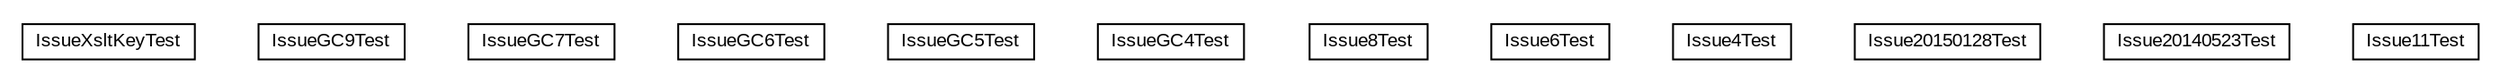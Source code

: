 #!/usr/local/bin/dot
#
# Class diagram 
# Generated by UMLGraph version 5.1 (http://www.umlgraph.org/)
#

digraph G {
	edge [fontname="arial",fontsize=10,labelfontname="arial",labelfontsize=10];
	node [fontname="arial",fontsize=10,shape=plaintext];
	nodesep=0.25;
	ranksep=0.5;
	// com.helger.schematron.supplemantery.IssueXsltKeyTest
	c228 [label=<<table title="com.helger.schematron.supplemantery.IssueXsltKeyTest" border="0" cellborder="1" cellspacing="0" cellpadding="2" port="p" href="./IssueXsltKeyTest.html">
		<tr><td><table border="0" cellspacing="0" cellpadding="1">
<tr><td align="center" balign="center"> IssueXsltKeyTest </td></tr>
		</table></td></tr>
		</table>>, fontname="arial", fontcolor="black", fontsize=10.0];
	// com.helger.schematron.supplemantery.IssueGC9Test
	c229 [label=<<table title="com.helger.schematron.supplemantery.IssueGC9Test" border="0" cellborder="1" cellspacing="0" cellpadding="2" port="p" href="./IssueGC9Test.html">
		<tr><td><table border="0" cellspacing="0" cellpadding="1">
<tr><td align="center" balign="center"> IssueGC9Test </td></tr>
		</table></td></tr>
		</table>>, fontname="arial", fontcolor="black", fontsize=10.0];
	// com.helger.schematron.supplemantery.IssueGC7Test
	c230 [label=<<table title="com.helger.schematron.supplemantery.IssueGC7Test" border="0" cellborder="1" cellspacing="0" cellpadding="2" port="p" href="./IssueGC7Test.html">
		<tr><td><table border="0" cellspacing="0" cellpadding="1">
<tr><td align="center" balign="center"> IssueGC7Test </td></tr>
		</table></td></tr>
		</table>>, fontname="arial", fontcolor="black", fontsize=10.0];
	// com.helger.schematron.supplemantery.IssueGC6Test
	c231 [label=<<table title="com.helger.schematron.supplemantery.IssueGC6Test" border="0" cellborder="1" cellspacing="0" cellpadding="2" port="p" href="./IssueGC6Test.html">
		<tr><td><table border="0" cellspacing="0" cellpadding="1">
<tr><td align="center" balign="center"> IssueGC6Test </td></tr>
		</table></td></tr>
		</table>>, fontname="arial", fontcolor="black", fontsize=10.0];
	// com.helger.schematron.supplemantery.IssueGC5Test
	c232 [label=<<table title="com.helger.schematron.supplemantery.IssueGC5Test" border="0" cellborder="1" cellspacing="0" cellpadding="2" port="p" href="./IssueGC5Test.html">
		<tr><td><table border="0" cellspacing="0" cellpadding="1">
<tr><td align="center" balign="center"> IssueGC5Test </td></tr>
		</table></td></tr>
		</table>>, fontname="arial", fontcolor="black", fontsize=10.0];
	// com.helger.schematron.supplemantery.IssueGC4Test
	c233 [label=<<table title="com.helger.schematron.supplemantery.IssueGC4Test" border="0" cellborder="1" cellspacing="0" cellpadding="2" port="p" href="./IssueGC4Test.html">
		<tr><td><table border="0" cellspacing="0" cellpadding="1">
<tr><td align="center" balign="center"> IssueGC4Test </td></tr>
		</table></td></tr>
		</table>>, fontname="arial", fontcolor="black", fontsize=10.0];
	// com.helger.schematron.supplemantery.Issue8Test
	c234 [label=<<table title="com.helger.schematron.supplemantery.Issue8Test" border="0" cellborder="1" cellspacing="0" cellpadding="2" port="p" href="./Issue8Test.html">
		<tr><td><table border="0" cellspacing="0" cellpadding="1">
<tr><td align="center" balign="center"> Issue8Test </td></tr>
		</table></td></tr>
		</table>>, fontname="arial", fontcolor="black", fontsize=10.0];
	// com.helger.schematron.supplemantery.Issue6Test
	c235 [label=<<table title="com.helger.schematron.supplemantery.Issue6Test" border="0" cellborder="1" cellspacing="0" cellpadding="2" port="p" href="./Issue6Test.html">
		<tr><td><table border="0" cellspacing="0" cellpadding="1">
<tr><td align="center" balign="center"> Issue6Test </td></tr>
		</table></td></tr>
		</table>>, fontname="arial", fontcolor="black", fontsize=10.0];
	// com.helger.schematron.supplemantery.Issue4Test
	c236 [label=<<table title="com.helger.schematron.supplemantery.Issue4Test" border="0" cellborder="1" cellspacing="0" cellpadding="2" port="p" href="./Issue4Test.html">
		<tr><td><table border="0" cellspacing="0" cellpadding="1">
<tr><td align="center" balign="center"> Issue4Test </td></tr>
		</table></td></tr>
		</table>>, fontname="arial", fontcolor="black", fontsize=10.0];
	// com.helger.schematron.supplemantery.Issue20150128Test
	c237 [label=<<table title="com.helger.schematron.supplemantery.Issue20150128Test" border="0" cellborder="1" cellspacing="0" cellpadding="2" port="p" href="./Issue20150128Test.html">
		<tr><td><table border="0" cellspacing="0" cellpadding="1">
<tr><td align="center" balign="center"> Issue20150128Test </td></tr>
		</table></td></tr>
		</table>>, fontname="arial", fontcolor="black", fontsize=10.0];
	// com.helger.schematron.supplemantery.Issue20140523Test
	c238 [label=<<table title="com.helger.schematron.supplemantery.Issue20140523Test" border="0" cellborder="1" cellspacing="0" cellpadding="2" port="p" href="./Issue20140523Test.html">
		<tr><td><table border="0" cellspacing="0" cellpadding="1">
<tr><td align="center" balign="center"> Issue20140523Test </td></tr>
		</table></td></tr>
		</table>>, fontname="arial", fontcolor="black", fontsize=10.0];
	// com.helger.schematron.supplemantery.Issue11Test
	c239 [label=<<table title="com.helger.schematron.supplemantery.Issue11Test" border="0" cellborder="1" cellspacing="0" cellpadding="2" port="p" href="./Issue11Test.html">
		<tr><td><table border="0" cellspacing="0" cellpadding="1">
<tr><td align="center" balign="center"> Issue11Test </td></tr>
		</table></td></tr>
		</table>>, fontname="arial", fontcolor="black", fontsize=10.0];
}

